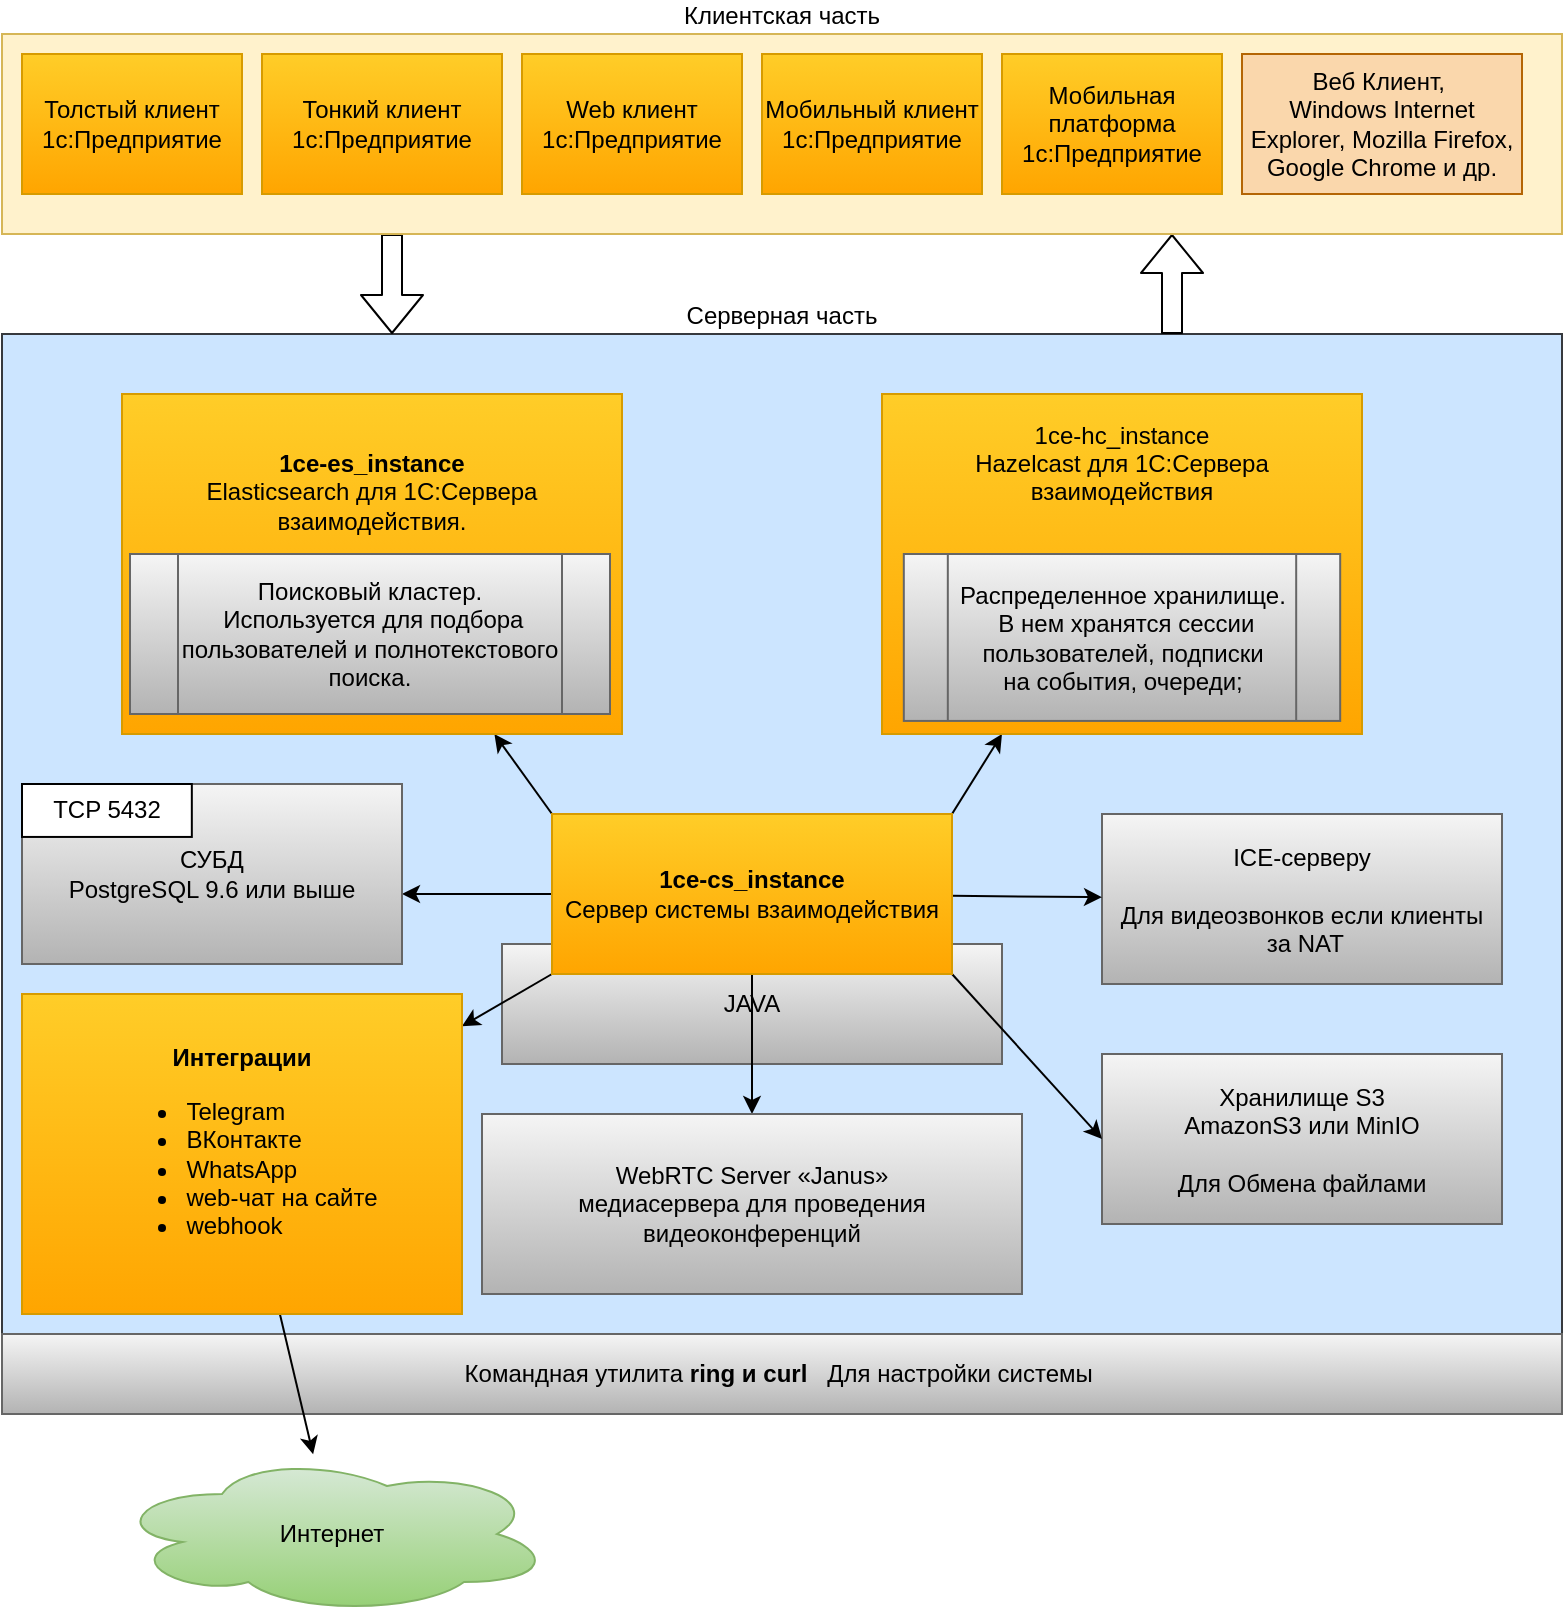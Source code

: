 <mxfile>
    <diagram id="CBLUGwcMciw7ratFfqFn" name="Страница 1">
        <mxGraphModel dx="1324" dy="832" grid="1" gridSize="10" guides="1" tooltips="1" connect="1" arrows="1" fold="1" page="1" pageScale="1" pageWidth="827" pageHeight="1169" math="0" shadow="0">
            <root>
                <mxCell id="0"/>
                <mxCell id="1" parent="0"/>
                <mxCell id="4" value="&lt;span class=&quot;Bold&quot;&gt;Серверная&amp;nbsp;часть&lt;br&gt;&lt;/span&gt;" style="rounded=0;whiteSpace=wrap;html=1;labelPosition=center;verticalLabelPosition=top;align=center;verticalAlign=bottom;fillColor=#cce5ff;strokeColor=#36393d;" vertex="1" parent="1">
                    <mxGeometry x="20" y="240" width="780" height="540" as="geometry"/>
                </mxCell>
                <mxCell id="6" value="" style="shape=flexArrow;endArrow=classic;html=1;exitX=0.25;exitY=1;exitDx=0;exitDy=0;entryX=0.25;entryY=0;entryDx=0;entryDy=0;" edge="1" parent="1" source="2" target="4">
                    <mxGeometry width="50" height="50" relative="1" as="geometry">
                        <mxPoint x="180" y="270" as="sourcePoint"/>
                        <mxPoint x="230" y="220" as="targetPoint"/>
                    </mxGeometry>
                </mxCell>
                <mxCell id="7" value="" style="shape=flexArrow;endArrow=classic;html=1;exitX=0.75;exitY=0;exitDx=0;exitDy=0;entryX=0.75;entryY=1;entryDx=0;entryDy=0;" edge="1" parent="1" source="4" target="2">
                    <mxGeometry width="50" height="50" relative="1" as="geometry">
                        <mxPoint x="560" y="290" as="sourcePoint"/>
                        <mxPoint x="610" y="240" as="targetPoint"/>
                    </mxGeometry>
                </mxCell>
                <mxCell id="24" value="Хранилище S3&lt;br&gt;AmazonS3 или MinIO&lt;br&gt;&lt;br&gt;Для Обмена файлами" style="rounded=0;whiteSpace=wrap;html=1;fillColor=#f5f5f5;gradientColor=#b3b3b3;strokeColor=#666666;" vertex="1" parent="1">
                    <mxGeometry x="570" y="600" width="200" height="85" as="geometry"/>
                </mxCell>
                <mxCell id="25" value="Командная утилита &lt;b&gt;ring и&amp;nbsp;&lt;span style=&quot;background-color: initial;&quot;&gt;curl&amp;nbsp; &amp;nbsp;&lt;/span&gt;&lt;/b&gt;Для настройки системы&amp;nbsp;" style="rounded=0;whiteSpace=wrap;html=1;fillColor=#f5f5f5;gradientColor=#b3b3b3;strokeColor=#666666;" vertex="1" parent="1">
                    <mxGeometry x="20" y="740" width="780" height="40" as="geometry"/>
                </mxCell>
                <mxCell id="26" value="ICE-серверу&lt;br&gt;&lt;br&gt;Для&amp;nbsp;видеозвонков если клиенты&lt;br&gt;&amp;nbsp;за NAT" style="rounded=0;whiteSpace=wrap;html=1;fillColor=#f5f5f5;gradientColor=#b3b3b3;strokeColor=#666666;" vertex="1" parent="1">
                    <mxGeometry x="570" y="480" width="200" height="85" as="geometry"/>
                </mxCell>
                <mxCell id="30" value="" style="group;fillColor=#fff2cc;strokeColor=#d6b656;container=0;" vertex="1" connectable="0" parent="1">
                    <mxGeometry x="20" y="90" width="780" height="100" as="geometry"/>
                </mxCell>
                <mxCell id="16" value="JAVA" style="rounded=0;whiteSpace=wrap;html=1;fillColor=#f5f5f5;strokeColor=#666666;gradientColor=#b3b3b3;" vertex="1" parent="1">
                    <mxGeometry x="270" y="545" width="250" height="60" as="geometry"/>
                </mxCell>
                <mxCell id="49" style="edgeStyle=none;html=1;exitX=0;exitY=1;exitDx=0;exitDy=0;" edge="1" parent="1" source="21" target="46">
                    <mxGeometry relative="1" as="geometry"/>
                </mxCell>
                <mxCell id="50" style="edgeStyle=none;html=1;entryX=1;entryY=0.611;entryDx=0;entryDy=0;entryPerimeter=0;" edge="1" parent="1" source="21" target="15">
                    <mxGeometry relative="1" as="geometry"/>
                </mxCell>
                <mxCell id="51" style="edgeStyle=none;html=1;exitX=0;exitY=0;exitDx=0;exitDy=0;" edge="1" parent="1" source="21" target="22">
                    <mxGeometry relative="1" as="geometry"/>
                </mxCell>
                <mxCell id="52" style="edgeStyle=none;html=1;exitX=1;exitY=0;exitDx=0;exitDy=0;entryX=0.25;entryY=1;entryDx=0;entryDy=0;" edge="1" parent="1" source="21" target="10">
                    <mxGeometry relative="1" as="geometry"/>
                </mxCell>
                <mxCell id="53" style="edgeStyle=none;html=1;" edge="1" parent="1" source="21" target="26">
                    <mxGeometry relative="1" as="geometry"/>
                </mxCell>
                <mxCell id="54" style="edgeStyle=none;html=1;exitX=1;exitY=1;exitDx=0;exitDy=0;entryX=0;entryY=0.5;entryDx=0;entryDy=0;" edge="1" parent="1" source="21" target="24">
                    <mxGeometry relative="1" as="geometry"/>
                </mxCell>
                <mxCell id="56" style="edgeStyle=none;html=1;exitX=0.5;exitY=1;exitDx=0;exitDy=0;" edge="1" parent="1" source="21" target="55">
                    <mxGeometry relative="1" as="geometry"/>
                </mxCell>
                <mxCell id="21" value="&lt;b&gt;1ce-cs_instance&lt;/b&gt;&lt;br&gt;Сервер системы взаимодействия" style="rounded=0;whiteSpace=wrap;html=1;noLabel=0;fillColor=#ffcd28;strokeColor=#d79b00;gradientColor=#ffa500;" vertex="1" parent="1">
                    <mxGeometry x="295" y="480" width="200" height="80" as="geometry"/>
                </mxCell>
                <mxCell id="42" value="" style="group;fillColor=#f5f5f5;gradientColor=#b3b3b3;strokeColor=#666666;container=0;" vertex="1" connectable="0" parent="1">
                    <mxGeometry x="30" y="465" width="190" height="90" as="geometry"/>
                </mxCell>
                <mxCell id="44" value="" style="group;fillColor=#dae8fc;gradientColor=#7ea6e0;strokeColor=#6c8ebf;container=0;" vertex="1" connectable="0" parent="1">
                    <mxGeometry x="460" y="270" width="240" height="170" as="geometry"/>
                </mxCell>
                <mxCell id="45" value="" style="group;fillColor=#dae8fc;gradientColor=#7ea6e0;strokeColor=#6c8ebf;container=0;" vertex="1" connectable="0" parent="1">
                    <mxGeometry x="80" y="270" width="250" height="170" as="geometry"/>
                </mxCell>
                <mxCell id="48" style="edgeStyle=none;html=1;" edge="1" parent="1" source="46" target="47">
                    <mxGeometry relative="1" as="geometry"/>
                </mxCell>
                <mxCell id="46" value="&lt;div style=&quot;&quot;&gt;&lt;span style=&quot;background-color: initial;&quot;&gt;&lt;b&gt;Интеграции&lt;/b&gt;&lt;/span&gt;&lt;/div&gt;&lt;div style=&quot;text-align: left;&quot;&gt;&lt;ul&gt;&lt;li&gt;&lt;span style=&quot;background-color: initial;&quot;&gt;Telegram&lt;/span&gt;&lt;/li&gt;&lt;li&gt;ВКонтакте&lt;/li&gt;&lt;li&gt;WhatsApp&lt;/li&gt;&lt;li&gt;web-чат на сайте&lt;/li&gt;&lt;li&gt;webhook&lt;/li&gt;&lt;/ul&gt;&lt;/div&gt;" style="rounded=0;whiteSpace=wrap;html=1;fillColor=#ffcd28;gradientColor=#ffa500;strokeColor=#d79b00;" vertex="1" parent="1">
                    <mxGeometry x="30" y="570" width="220" height="160" as="geometry"/>
                </mxCell>
                <mxCell id="47" value="Интернет" style="ellipse;shape=cloud;whiteSpace=wrap;html=1;fillColor=#d5e8d4;gradientColor=#97d077;strokeColor=#82b366;" vertex="1" parent="1">
                    <mxGeometry x="75" y="800" width="220" height="80" as="geometry"/>
                </mxCell>
                <mxCell id="2" value="&lt;span class=&quot;Bold&quot;&gt;Клиентская часть&lt;br&gt;&lt;/span&gt;" style="rounded=0;whiteSpace=wrap;html=1;labelPosition=center;verticalLabelPosition=top;align=center;verticalAlign=bottom;fillColor=#fff2cc;strokeColor=#d6b656;" vertex="1" parent="1">
                    <mxGeometry x="20" y="90" width="780" height="100" as="geometry"/>
                </mxCell>
                <mxCell id="3" value="Web клиент&lt;br&gt;1с:Предприятие" style="rounded=0;whiteSpace=wrap;html=1;fillColor=#ffcd28;strokeColor=#d79b00;gradientColor=#ffa500;" vertex="1" parent="1">
                    <mxGeometry x="280" y="100" width="110" height="70" as="geometry"/>
                </mxCell>
                <mxCell id="14" value="Веб Клиент,&amp;nbsp;&lt;br&gt;Windows Internet Explorer, Mozilla Firefox, Google Chrome и др." style="rounded=0;whiteSpace=wrap;html=1;fillColor=#fad7ac;strokeColor=#b46504;" vertex="1" parent="1">
                    <mxGeometry x="640" y="100" width="140" height="70" as="geometry"/>
                </mxCell>
                <mxCell id="17" value="Тонкий клиент&lt;br&gt;1с:Предприятие" style="rounded=0;whiteSpace=wrap;html=1;fillColor=#ffcd28;strokeColor=#d79b00;gradientColor=#ffa500;" vertex="1" parent="1">
                    <mxGeometry x="150" y="100" width="120" height="70" as="geometry"/>
                </mxCell>
                <mxCell id="18" value="Мобильная платформа&lt;br&gt;1с:Предприятие" style="rounded=0;whiteSpace=wrap;html=1;fillColor=#ffcd28;strokeColor=#d79b00;gradientColor=#ffa500;" vertex="1" parent="1">
                    <mxGeometry x="520" y="100" width="110" height="70" as="geometry"/>
                </mxCell>
                <mxCell id="19" value="Толстый клиент&lt;br&gt;1с:Предприятие" style="rounded=0;whiteSpace=wrap;html=1;fillColor=#ffcd28;strokeColor=#d79b00;gradientColor=#ffa500;" vertex="1" parent="1">
                    <mxGeometry x="30" y="100" width="110" height="70" as="geometry"/>
                </mxCell>
                <mxCell id="20" value="Мобильный клиент&lt;br&gt;1с:Предприятие" style="rounded=0;whiteSpace=wrap;html=1;fillColor=#ffcd28;strokeColor=#d79b00;gradientColor=#ffa500;" vertex="1" parent="1">
                    <mxGeometry x="400" y="100" width="110" height="70" as="geometry"/>
                </mxCell>
                <mxCell id="10" value="1ce-hc_instance&lt;br&gt;Hazelcast для 1С:Сервера взаимодействия&lt;br&gt;&lt;br&gt;&lt;br&gt;&lt;br&gt;&lt;br&gt;&lt;br&gt;&lt;br&gt;&lt;br&gt;" style="rounded=0;whiteSpace=wrap;html=1;labelPosition=center;verticalLabelPosition=middle;align=center;verticalAlign=middle;fillColor=#ffcd28;gradientColor=#ffa500;strokeColor=#d79b00;" vertex="1" parent="1">
                    <mxGeometry x="460" y="270" width="240.0" height="170" as="geometry"/>
                </mxCell>
                <mxCell id="12" value="Распределенное хранилище.&lt;br&gt;&amp;nbsp;В&amp;nbsp;нем хранятся сессии пользователей, подписки на&amp;nbsp;события, очереди;" style="shape=process;whiteSpace=wrap;html=1;backgroundOutline=1;fillColor=#f5f5f5;gradientColor=#b3b3b3;strokeColor=#666666;" vertex="1" parent="1">
                    <mxGeometry x="470.909" y="350" width="218.182" height="83.46" as="geometry"/>
                </mxCell>
                <mxCell id="22" value="&lt;b&gt;1ce-es_instance&lt;/b&gt;&lt;br&gt;Elasticsearch для 1С:Сервера взаимодействия.&lt;br&gt;&lt;br&gt;&lt;br&gt;&lt;br&gt;&lt;br&gt;&lt;br&gt;" style="rounded=0;whiteSpace=wrap;html=1;fillColor=#ffcd28;gradientColor=#ffa500;strokeColor=#d79b00;" vertex="1" parent="1">
                    <mxGeometry x="80" y="270" width="250" height="170" as="geometry"/>
                </mxCell>
                <mxCell id="23" value="Поисковый кластер.&lt;br&gt;&amp;nbsp;Используется для подбора пользователей и&amp;nbsp;полнотекстового поиска." style="shape=process;whiteSpace=wrap;html=1;backgroundOutline=1;fillColor=#f5f5f5;gradientColor=#b3b3b3;strokeColor=#666666;" vertex="1" parent="1">
                    <mxGeometry x="84" y="350" width="240" height="80" as="geometry"/>
                </mxCell>
                <mxCell id="15" value="СУБД&lt;br&gt;PostgreSQL 9.6 или выше" style="rounded=0;whiteSpace=wrap;html=1;fillColor=#f5f5f5;gradientColor=#b3b3b3;strokeColor=#666666;" vertex="1" parent="1">
                    <mxGeometry x="30" y="465" width="190.0" height="90" as="geometry"/>
                </mxCell>
                <mxCell id="28" value="TCP 5432" style="rounded=0;whiteSpace=wrap;html=1;" vertex="1" parent="1">
                    <mxGeometry x="30" y="465" width="84.916" height="26.471" as="geometry"/>
                </mxCell>
                <mxCell id="55" value="&lt;div&gt;WebRTC Server «Janus»&lt;/div&gt;&lt;div&gt;медиасервера для проведения видеоконференций&lt;/div&gt;" style="rounded=0;whiteSpace=wrap;html=1;fillColor=#f5f5f5;gradientColor=#b3b3b3;strokeColor=#666666;" vertex="1" parent="1">
                    <mxGeometry x="260" y="630" width="270" height="90" as="geometry"/>
                </mxCell>
            </root>
        </mxGraphModel>
    </diagram>
</mxfile>